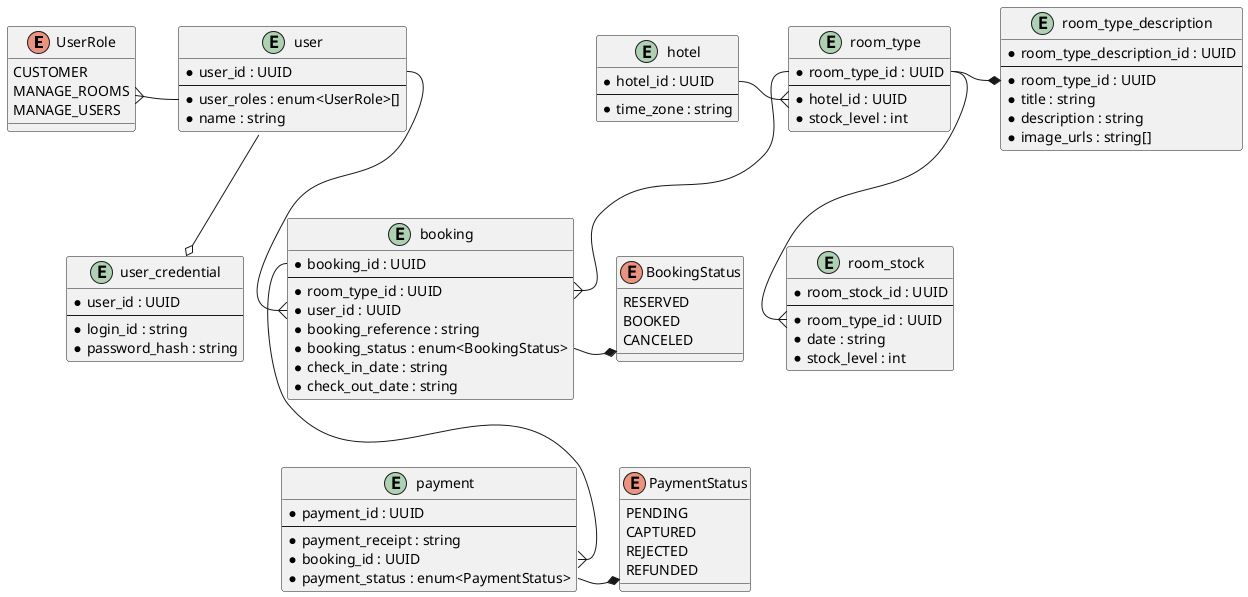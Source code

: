 @startuml

'User

enum UserRole {
    CUSTOMER
    MANAGE_ROOMS
    MANAGE_USERS
}

entity user_credential {
    * user_id : UUID
    --
    * login_id : string
    * password_hash : string
}

entity user {
    * user_id : UUID
    --
    * user_roles : enum<UserRole>[]
    * name : string
}

user --o user_credential
UserRole }- user::user_roles

'Room

entity hotel {
    * hotel_id : UUID
    --
    * time_zone : string
}

entity room_type {
    * room_type_id : UUID
    --
    * hotel_id : UUID
    * stock_level : int
}

hotel::hotel_id -{ room_type::hotel_id

entity room_type_description {
    * room_type_description_id : UUID
    --
    * room_type_id : UUID
    * title : string
    * description : string
    * image_urls : string[]
}

room_type::room_type_id -* room_type_description::room_type_id

entity room_stock {
    * room_stock_id : UUID
    --
    * room_type_id : UUID
    * date : string
    * stock_level : int
}

room_type::room_type_id --{ room_stock::room_type_id

'Booking

enum BookingStatus {
    RESERVED
    BOOKED
    CANCELED
}

entity booking {
    * booking_id : UUID
    --
    * room_type_id : UUID
    * user_id : UUID
    * booking_reference : string
    * booking_status : enum<BookingStatus>
    * check_in_date : string
    * check_out_date : string
}

booking::booking_status -* BookingStatus
user::user_id --{ booking::user_id
room_type::room_type_id --{ booking::room_type_id

'Payment

enum PaymentStatus {
    PENDING
    CAPTURED
    REJECTED
    REFUNDED
}

entity payment {
    * payment_id : UUID
    --
    * payment_receipt : string
    * booking_id : UUID
    * payment_status : enum<PaymentStatus>
}

payment::payment_status -* PaymentStatus
booking::booking_id --{ payment::booking_id

@enduml
